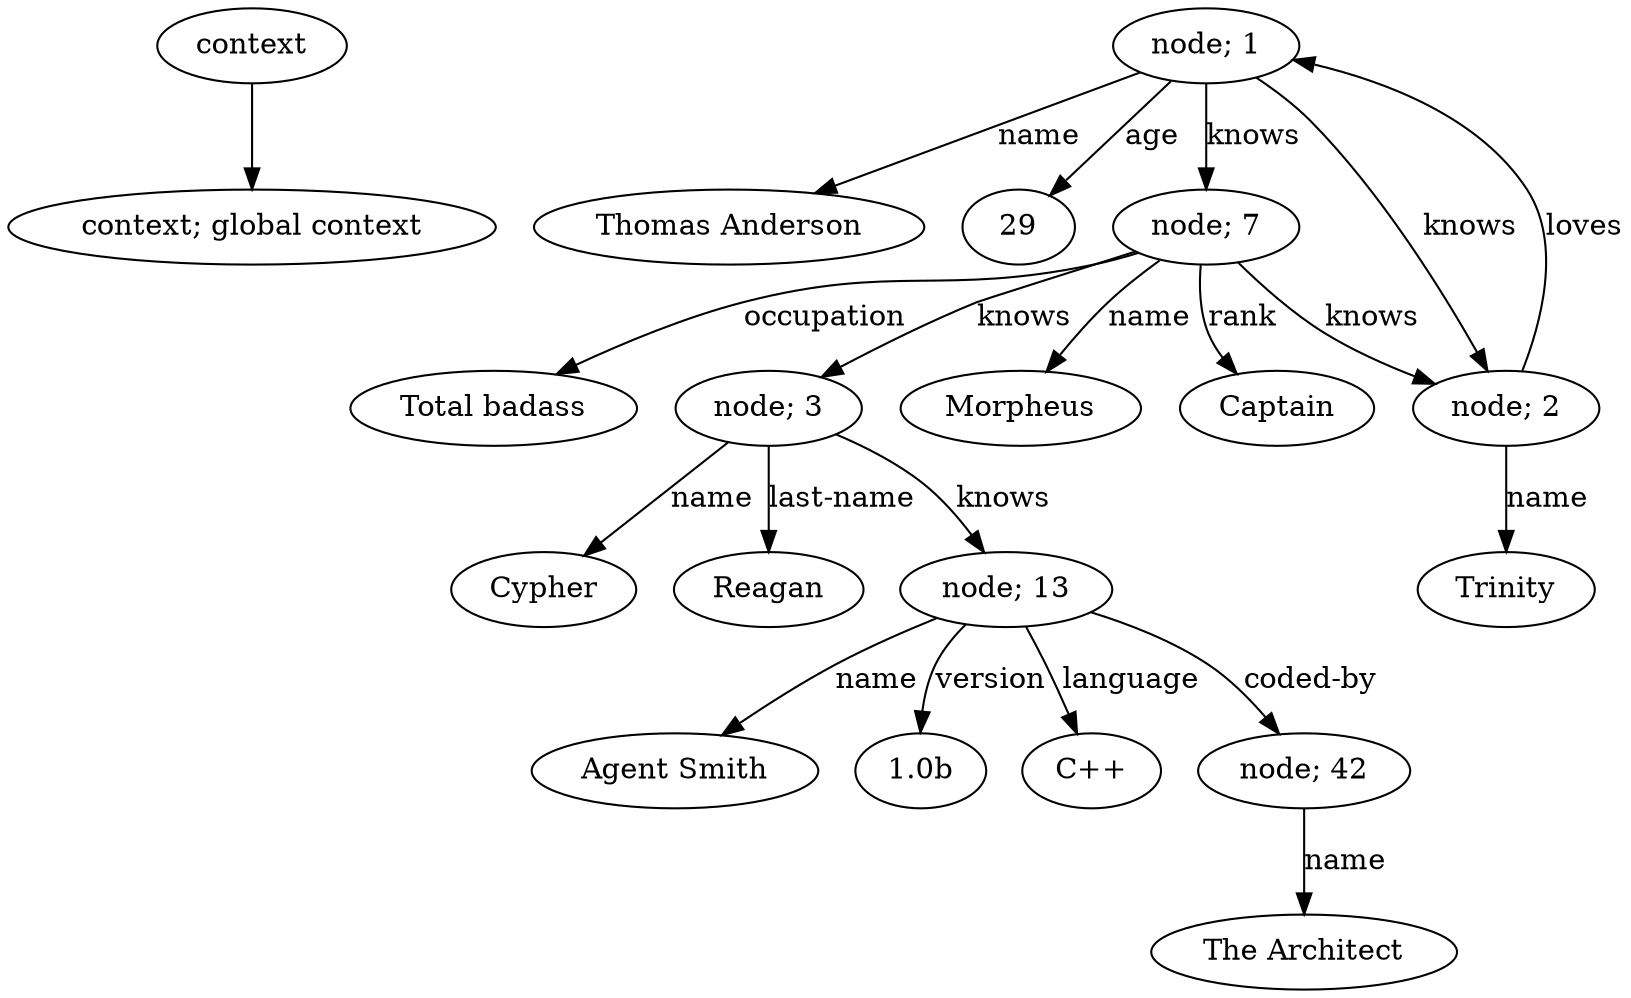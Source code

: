 // global context
digraph {
	context -> "context; global context" [label="" arrowhead=normal]
	"node; 1" -> "Thomas Anderson" [label=name arrowhead=normal]
	"node; 1" -> 29 [label=age arrowhead=normal]
	"node; 1" -> "node; 7" [label=knows arrowhead=normal]
	"node; 1" -> "node; 2" [label=knows arrowhead=normal]
	"node; 2" -> Trinity [label=name arrowhead=normal]
	"node; 2" -> "node; 1" [label=loves arrowhead=normal]
	"node; 7" -> Morpheus [label=name arrowhead=normal]
	"node; 7" -> Captain [label=rank arrowhead=normal]
	"node; 7" -> "Total badass" [label=occupation arrowhead=normal]
	"node; 7" -> "node; 2" [label=knows arrowhead=normal]
	"node; 7" -> "node; 3" [label=knows arrowhead=normal]
	"node; 3" -> Cypher [label=name arrowhead=normal]
	"node; 3" -> Reagan [label="last-name" arrowhead=normal]
	"node; 3" -> "node; 13" [label=knows arrowhead=normal]
	"node; 13" -> "Agent Smith" [label=name arrowhead=normal]
	"node; 13" -> "1.0b" [label=version arrowhead=normal]
	"node; 13" -> "C++" [label=language arrowhead=normal]
	"node; 13" -> "node; 42" [label="coded-by" arrowhead=normal]
	"node; 42" -> "The Architect" [label=name arrowhead=normal]
}

